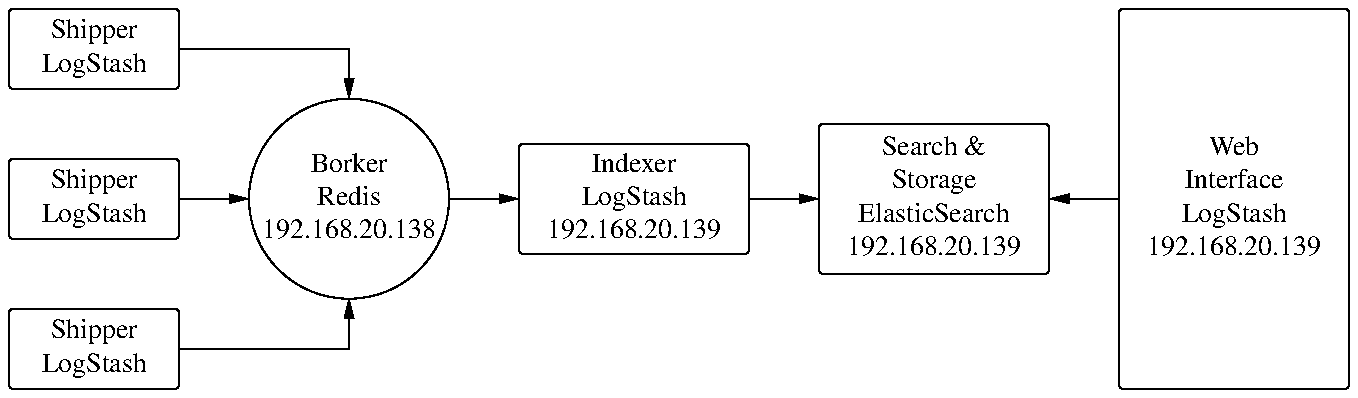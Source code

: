 .PS

define shipper {
	box wid $1 ht $2 rad $3 "Shipper" "LogStash";
}

[
	shipper(0.85,0.4,0.02);
]

[
	shipper(0.85,0.4,0.02);
] with .n at last [].s - (0,0.35);

[
	shipper(0.85,0.4,0.02);
] with .n at last [].s - (0,0.35);

Broker: circle rad 0.5 "Borker" "Redis" "192.168.20.138" with .w at 2nd [].e + (0.35,0);

move right 0.35;

Indexer: box wid 1.15 ht 0.55 rad 0.02 "Indexer" "LogStash" "192.168.20.139";

move same;

Elastic: box wid 1.15 ht 0.75 rad 0.02 "Search &" "Storage" "ElasticSearch" "192.168.20.139";

move same;

Kibana: box wid 1.15 ht 1.9 rad 0.02 "Web" "Interface" "LogStash" "192.168.20.139";

point01 = 1st [].e.y;
Line1: line right from 1st [].e to (Broker.n.x,point01);
line -> from Line1.end to Broker.n;

point02 = last [].e.y;
Line2: line right from last [].e to (Broker.s.x,point02);
line -> from Line2.end to Broker.s;

line -> from 2nd [] .e to Broker.w;
line -> from Broker.e to Indexer.w;
line -> from Indexer.e to Elastic.w;
line -> from Kibana.w to Elastic.e;
.PE